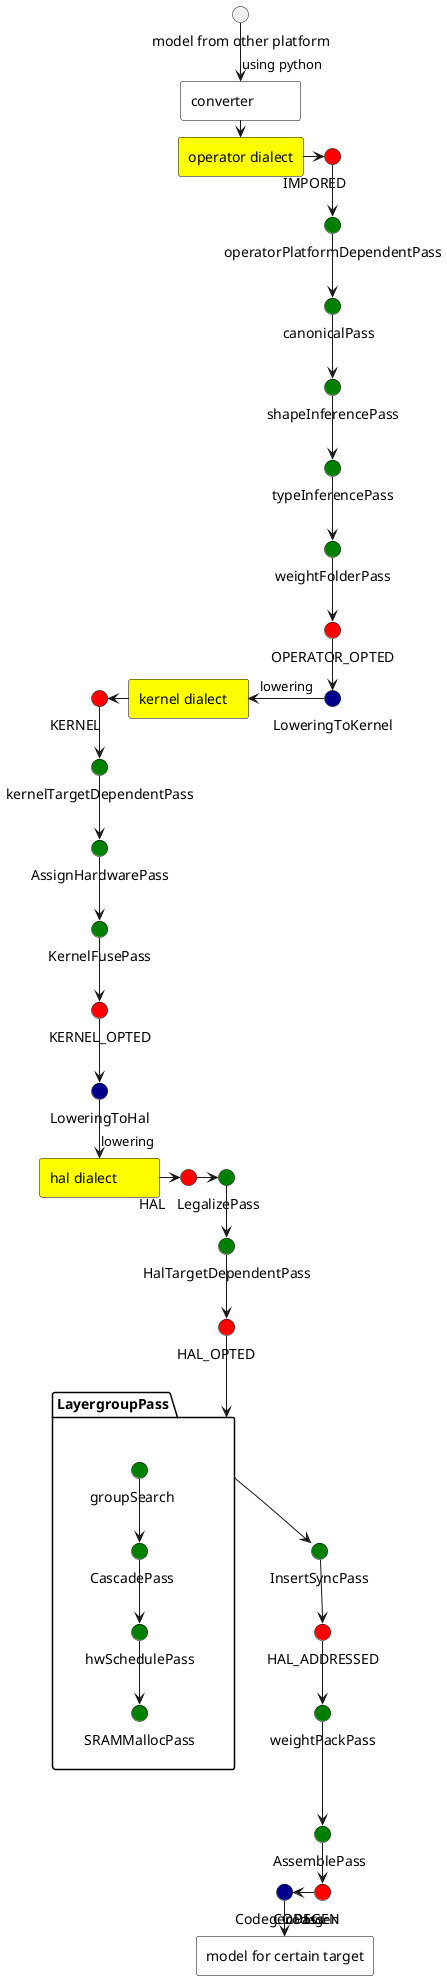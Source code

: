 @startuml
!define RECTANGLE class

skinparam stereotypeDisplay none

hide stereotype
skinparam minClassWidth 100
skinparam nodesep 20
skinparam ranksep 5
'skinparam packageStyle rectangle
'skinparam linetype ortho
'skinparam arrowThickness 1


skinparam rectangle {
    BackgroundColor White
    BorderColor Black
}

skinparam rectangle<<dialect>> {
    BackgroundColor Yellow
    BorderColor Black
    FontColor Black
}

skinparam interface<<compilephase>> {
    BackgroundColor Red
    BorderColor Black
    FontColor Black
}

skinparam interface<<pass>> {
    BackgroundColor Green
    BorderColor Black
    FontColor Black
}

skinparam interface<<conversion>> {
    BackgroundColor DarkBlue
    BorderColor Black
    FontColor Black
}

package "LayergroupPass" {
    () "groupSearch" <<pass>>
    () "CascadePass" <<pass>>
    () "hwSchedulePass" <<pass>>
    () "SRAMMallocPass" <<pass>>

    groupSearch --> CascadePass
    CascadePass --> hwSchedulePass
    hwSchedulePass --> SRAMMallocPass
}

rectangle "operator dialect" as operator <<dialect>>
rectangle "kernel dialect" as kernel <<dialect>>
rectangle "hal dialect" as hal <<dialect>>
rectangle "converter" as converter
rectangle "model for certain target" as model_for_certain_target

() "model from other platform" as model_from_other_platform
() "IMPORED" as IMPORTED <<compilephase>>
() "OPERATOR_OPTED" as OPERATOR_OPTSED <<compilephase>>
() "KERNEL" as KERNEL <<compilephase>>
() "KERNEL_OPTED" as KERNEL_OPTED <<compilephase>>
() "HAL" as HAL <<compilephase>>
() "HAL_OPTED" as HAL_OPTED <<compilephase>>
() "HAL_ADDRESSED" as HAL_ADDRESSED <<compilephase>>
() "CODEGEN" as CODEGEN <<compilephase>>

() "operatorPlatformDependentPass" as operatorPlatformDependentPass <<pass>>
() "canonicalPass" as canonicalPass <<pass>>
() "shapeInferencePass" as shapeInferencePass <<pass>>
() "typeInferencePass" as typeInferencePass <<pass>>
() "weightFolderPass" as weightFolderPass <<pass>>


() "kernelTargetDependentPass" as kernelTargetDependentPass <<pass>>
() "AssignHardwarePass" as AssignHardwarePass <<pass>>
() "KernelFusePass" as KernelFusePass <<pass>>

() "LegalizePass" as LegalizePass <<pass>>
() "HalTargetDependentPass" as HalTargetDependentPass <<pass>>
' () "LayergroupPass" as LayergroupPass <<pass>>
() "InsertSyncPass" as InsertSyncPass <<pass>>
() "weightPackPass" as weightPackPass <<pass>>
() "AssemblePass" as AssemblePass <<pass>>

() "LoweringToKernel" as LoweringToKernel <<conversion>>
() "LoweringToHal" as LoweringToHal <<conversion>>
() "CodegenPass" as CodegenPass <<conversion>>

' 连接关系

model_from_other_platform --> converter: using python
converter --> operator
operator -> IMPORTED
IMPORTED --> operatorPlatformDependentPass
operatorPlatformDependentPass --> canonicalPass
canonicalPass --> shapeInferencePass
shapeInferencePass --> typeInferencePass
typeInferencePass --> weightFolderPass
weightFolderPass --> OPERATOR_OPTSED
OPERATOR_OPTSED --> LoweringToKernel
LoweringToKernel -left-> kernel :lowering
kernel -left-> KERNEL
KERNEL --> kernelTargetDependentPass
kernelTargetDependentPass --> AssignHardwarePass
AssignHardwarePass --> KernelFusePass
KernelFusePass --> KERNEL_OPTED
KERNEL_OPTED --> LoweringToHal
LoweringToHal --> hal :lowering
hal -> HAL
HAL -> LegalizePass
LegalizePass --> HalTargetDependentPass
HalTargetDependentPass --> HAL_OPTED
HAL_OPTED --> LayergroupPass
LayergroupPass --> InsertSyncPass
InsertSyncPass --> HAL_ADDRESSED
HAL_ADDRESSED --> weightPackPass
weightPackPass --> AssemblePass
AssemblePass --> CODEGEN
CODEGEN -left-> CodegenPass
CodegenPass --> model_for_certain_target : codegen

@enduml
